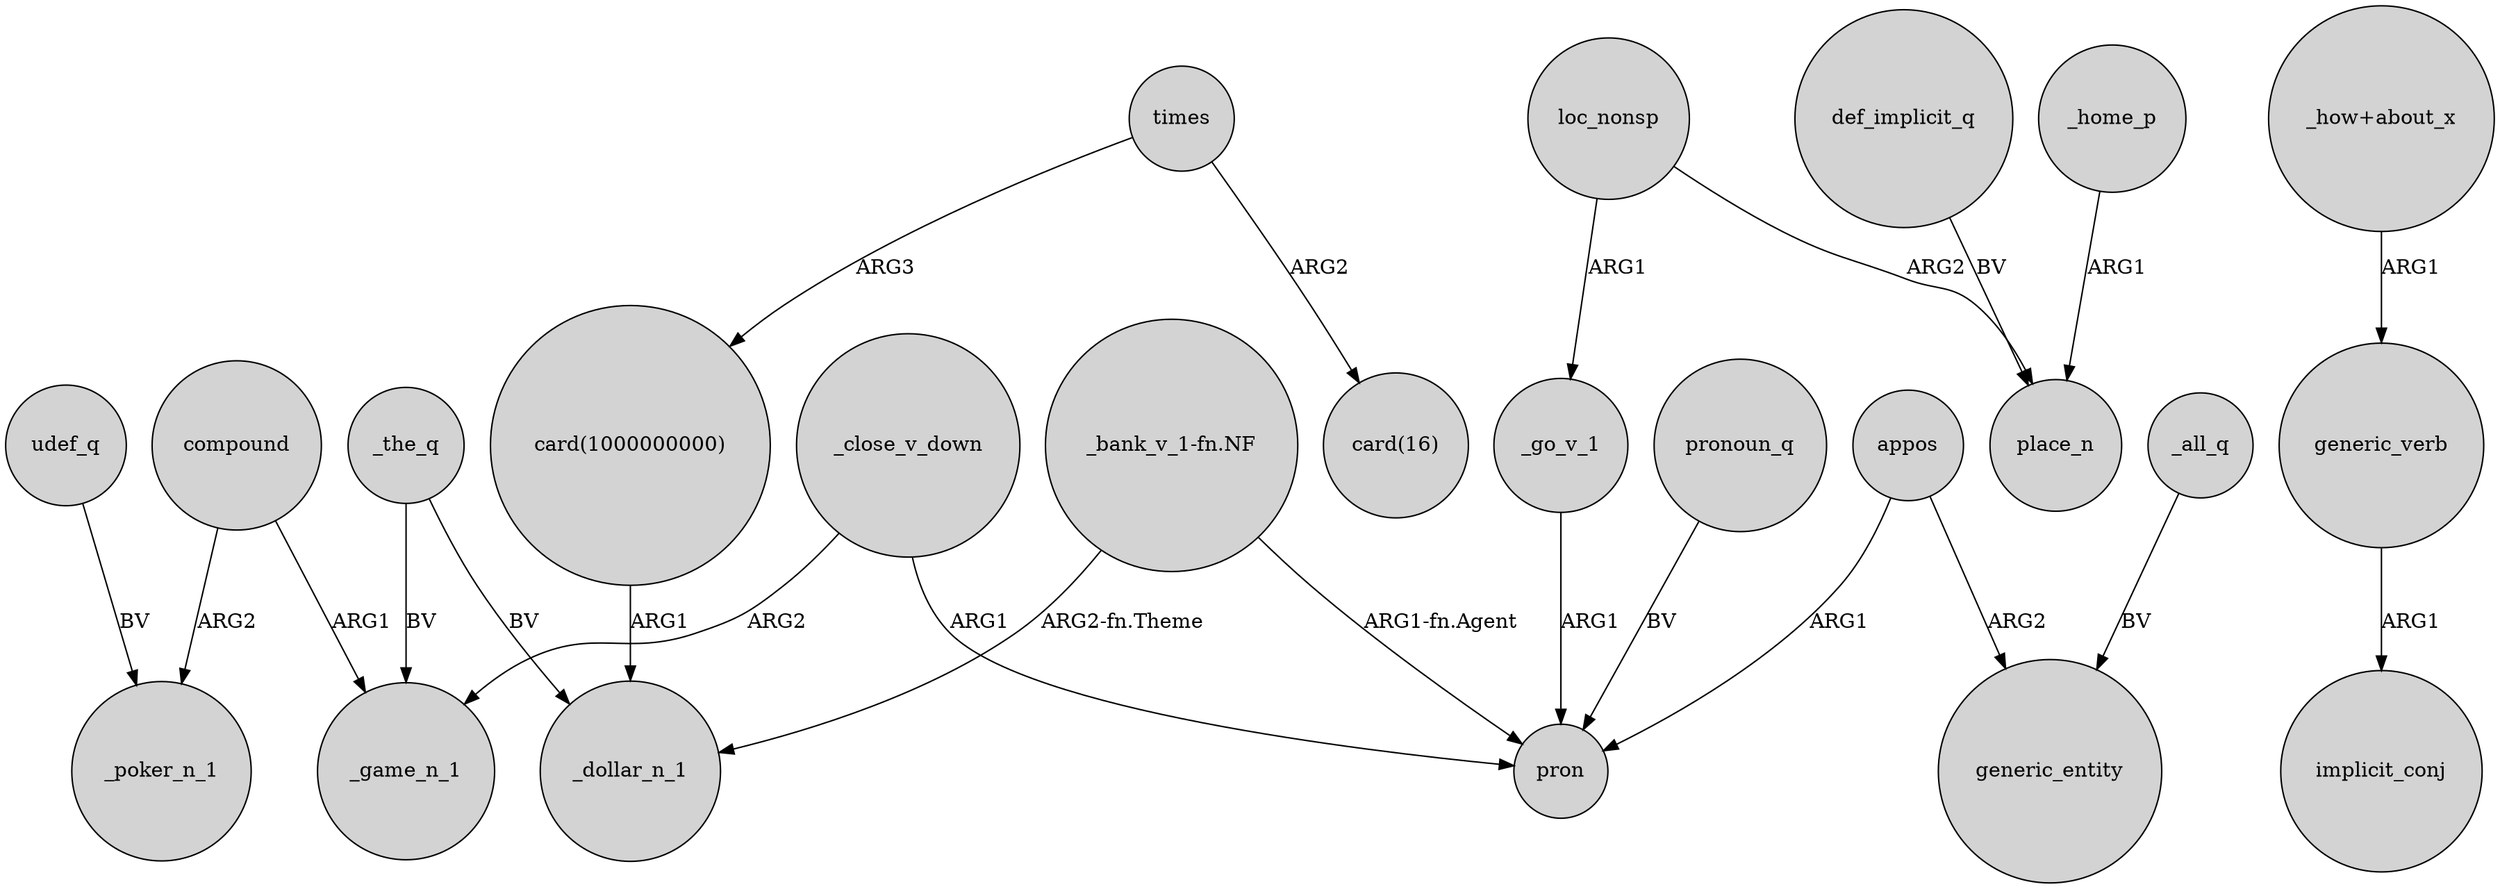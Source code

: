 digraph {
	node [shape=circle style=filled]
	compound -> _game_n_1 [label=ARG1]
	udef_q -> _poker_n_1 [label=BV]
	_close_v_down -> _game_n_1 [label=ARG2]
	"_bank_v_1-fn.NF" -> pron [label="ARG1-fn.Agent"]
	_the_q -> _dollar_n_1 [label=BV]
	appos -> generic_entity [label=ARG2]
	def_implicit_q -> place_n [label=BV]
	compound -> _poker_n_1 [label=ARG2]
	_close_v_down -> pron [label=ARG1]
	times -> "card(16)" [label=ARG2]
	times -> "card(1000000000)" [label=ARG3]
	_all_q -> generic_entity [label=BV]
	pronoun_q -> pron [label=BV]
	generic_verb -> implicit_conj [label=ARG1]
	appos -> pron [label=ARG1]
	"_bank_v_1-fn.NF" -> _dollar_n_1 [label="ARG2-fn.Theme"]
	_the_q -> _game_n_1 [label=BV]
	_go_v_1 -> pron [label=ARG1]
	loc_nonsp -> place_n [label=ARG2]
	"card(1000000000)" -> _dollar_n_1 [label=ARG1]
	loc_nonsp -> _go_v_1 [label=ARG1]
	_home_p -> place_n [label=ARG1]
	"_how+about_x" -> generic_verb [label=ARG1]
}
